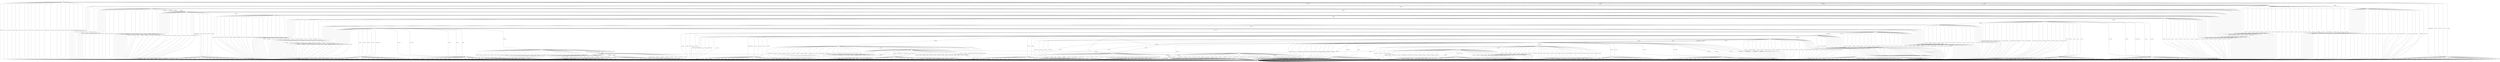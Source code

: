digraph g {

	s0 [shape="circle" label="s0"];
	s1 [shape="circle" label="s1"];
	s2 [shape="circle" label="s2"];
	s3 [shape="circle" label="s3"];
	s4 [shape="circle" label="s4"];
	s5 [shape="circle" label="s5"];
	s6 [shape="circle" label="s6"];
	s7 [shape="circle" label="s7"];
	s8 [shape="circle" label="s8"];
	s9 [shape="circle" label="s9"];
	s10 [shape="circle" label="s10"];
	s11 [shape="circle" label="s11"];
	s12 [shape="circle" label="s12"];
	s13 [shape="circle" label="s13"];
	s14 [shape="circle" label="s14"];
	s15 [shape="circle" label="s15"];
	s16 [shape="circle" label="s16"];
	s17 [shape="circle" label="s17"];
	s18 [shape="circle" label="s18"];
	s19 [shape="doublecircle" label="s19"];
	s20 [shape="circle" label="s20"];
	s21 [shape="circle" label="s21"];
	s22 [shape="circle" label="s22"];
	s23 [shape="circle" label="s23"];
	s24 [shape="circle" label="s24"];
	s25 [shape="circle" label="s25"];
	s26 [shape="circle" label="s26"];
	s27 [shape="circle" label="s27"];
	s28 [shape="circle" label="s28"];
	s29 [shape="circle" label="s29"];
	s30 [shape="circle" label="s30"];
	s31 [shape="circle" label="s31"];
	s32 [shape="circle" label="s32"];
	s33 [shape="circle" label="s33"];
	s34 [shape="circle" label="s34"];
	s35 [shape="circle" label="s35"];
	s36 [shape="circle" label="s36"];
	s37 [shape="circle" label="s37"];
	s38 [shape="circle" label="s38"];
	s0 -> s1 [label="I_SR_CONN"];
	s0 -> s37 [label="I_CH_CLOSE"];
	s0 -> s38 [label="I_KEXINIT"];
	s0 -> s1 [label="I_SR_AUTH"];
	s0 -> s1 [label="I_NEWKEYS"];
	s0 -> s37 [label="I_CH_EOF"];
	s0 -> s1 [label="I_KEX30"];
	s0 -> s2 [label="I_CH_OPEN"];
	s0 -> s37 [label="I_CH_REQUEST_PTY"];
	s0 -> s37 [label="I_CH_DATA"];
	s0 -> s2 [label="I_UA_PK_OK"];
	s0 -> s2 [label="I_UA_PK_NOK"];
	s0 -> s2 [label="O_UNIMPL"];
	s0 -> s2 [label="O_CH_CLOSE"];
	s0 -> s2 [label="O_CH_SUCCESS"];
	s0 -> s2 [label="O_KEXINIT"];
	s0 -> s2 [label="O_KEX31"];
	s0 -> s2 [label="O_NEWKEYS"];
	s0 -> s2 [label="O_BUFFERED"];
	s0 -> s2 [label="O_UA_SUCCESS"];
	s0 -> s2 [label="O_GLOBAL_REQUEST"];
	s0 -> s2 [label="O_CH_OPEN_SUCCESS"];
	s0 -> s2 [label="O_NO_CONN"];
	s0 -> s2 [label="O_UA_FAILURE"];
	s0 -> s2 [label="O_CH_NONE"];
	s0 -> s2 [label="O_SR_ACCEPT"];
	s0 -> s2 [label="O_NO_RESP"];
	s0 -> s2 [label="O_DISCONNECT"];
	s0 -> s2 [label="O_CH_MAX"];
	s1 -> s2 [label="I_SR_CONN"];
	s1 -> s2 [label="I_CH_CLOSE"];
	s1 -> s2 [label="I_KEXINIT"];
	s1 -> s2 [label="I_SR_AUTH"];
	s1 -> s2 [label="I_NEWKEYS"];
	s1 -> s2 [label="I_CH_EOF"];
	s1 -> s2 [label="I_KEX30"];
	s1 -> s2 [label="I_CH_OPEN"];
	s1 -> s2 [label="I_CH_REQUEST_PTY"];
	s1 -> s2 [label="I_CH_DATA"];
	s1 -> s2 [label="I_UA_PK_OK"];
	s1 -> s2 [label="I_UA_PK_NOK"];
	s1 -> s2 [label="O_UNIMPL"];
	s1 -> s2 [label="O_CH_CLOSE"];
	s1 -> s2 [label="O_CH_SUCCESS"];
	s1 -> s3 [label="O_KEXINIT"];
	s1 -> s2 [label="O_KEX31"];
	s1 -> s2 [label="O_NEWKEYS"];
	s1 -> s2 [label="O_BUFFERED"];
	s1 -> s2 [label="O_UA_SUCCESS"];
	s1 -> s2 [label="O_GLOBAL_REQUEST"];
	s1 -> s2 [label="O_CH_OPEN_SUCCESS"];
	s1 -> s2 [label="O_NO_CONN"];
	s1 -> s2 [label="O_UA_FAILURE"];
	s1 -> s2 [label="O_CH_NONE"];
	s1 -> s2 [label="O_SR_ACCEPT"];
	s1 -> s2 [label="O_NO_RESP"];
	s1 -> s2 [label="O_DISCONNECT"];
	s1 -> s2 [label="O_CH_MAX"];
	s2 -> s2 [label="I_SR_CONN"];
	s2 -> s2 [label="I_CH_CLOSE"];
	s2 -> s2 [label="I_KEXINIT"];
	s2 -> s2 [label="I_SR_AUTH"];
	s2 -> s2 [label="I_NEWKEYS"];
	s2 -> s2 [label="I_CH_EOF"];
	s2 -> s2 [label="I_KEX30"];
	s2 -> s2 [label="I_CH_OPEN"];
	s2 -> s2 [label="I_CH_REQUEST_PTY"];
	s2 -> s2 [label="I_CH_DATA"];
	s2 -> s2 [label="I_UA_PK_OK"];
	s2 -> s2 [label="I_UA_PK_NOK"];
	s2 -> s2 [label="O_UNIMPL"];
	s2 -> s2 [label="O_CH_CLOSE"];
	s2 -> s2 [label="O_CH_SUCCESS"];
	s2 -> s2 [label="O_KEXINIT"];
	s2 -> s2 [label="O_KEX31"];
	s2 -> s2 [label="O_NEWKEYS"];
	s2 -> s2 [label="O_BUFFERED"];
	s2 -> s2 [label="O_UA_SUCCESS"];
	s2 -> s2 [label="O_GLOBAL_REQUEST"];
	s2 -> s2 [label="O_CH_OPEN_SUCCESS"];
	s2 -> s2 [label="O_NO_CONN"];
	s2 -> s2 [label="O_UA_FAILURE"];
	s2 -> s2 [label="O_CH_NONE"];
	s2 -> s2 [label="O_SR_ACCEPT"];
	s2 -> s2 [label="O_NO_RESP"];
	s2 -> s2 [label="O_DISCONNECT"];
	s2 -> s2 [label="O_CH_MAX"];
	s3 -> s2 [label="I_SR_CONN"];
	s3 -> s2 [label="I_CH_CLOSE"];
	s3 -> s2 [label="I_KEXINIT"];
	s3 -> s2 [label="I_SR_AUTH"];
	s3 -> s2 [label="I_NEWKEYS"];
	s3 -> s2 [label="I_CH_EOF"];
	s3 -> s2 [label="I_KEX30"];
	s3 -> s2 [label="I_CH_OPEN"];
	s3 -> s2 [label="I_CH_REQUEST_PTY"];
	s3 -> s2 [label="I_CH_DATA"];
	s3 -> s2 [label="I_UA_PK_OK"];
	s3 -> s2 [label="I_UA_PK_NOK"];
	s3 -> s4 [label="O_UNIMPL"];
	s3 -> s2 [label="O_CH_CLOSE"];
	s3 -> s2 [label="O_CH_SUCCESS"];
	s3 -> s2 [label="O_KEXINIT"];
	s3 -> s2 [label="O_KEX31"];
	s3 -> s2 [label="O_NEWKEYS"];
	s3 -> s2 [label="O_BUFFERED"];
	s3 -> s2 [label="O_UA_SUCCESS"];
	s3 -> s2 [label="O_GLOBAL_REQUEST"];
	s3 -> s2 [label="O_CH_OPEN_SUCCESS"];
	s3 -> s2 [label="O_NO_CONN"];
	s3 -> s2 [label="O_UA_FAILURE"];
	s3 -> s2 [label="O_CH_NONE"];
	s3 -> s2 [label="O_SR_ACCEPT"];
	s3 -> s2 [label="O_NO_RESP"];
	s3 -> s2 [label="O_DISCONNECT"];
	s3 -> s2 [label="O_CH_MAX"];
	s4 -> s3 [label="I_SR_CONN"];
	s4 -> s5 [label="I_CH_CLOSE"];
	s4 -> s2 [label="I_KEXINIT"];
	s4 -> s3 [label="I_SR_AUTH"];
	s4 -> s3 [label="I_NEWKEYS"];
	s4 -> s5 [label="I_CH_EOF"];
	s4 -> s6 [label="I_KEX30"];
	s4 -> s2 [label="I_CH_OPEN"];
	s4 -> s5 [label="I_CH_REQUEST_PTY"];
	s4 -> s5 [label="I_CH_DATA"];
	s4 -> s2 [label="I_UA_PK_OK"];
	s4 -> s2 [label="I_UA_PK_NOK"];
	s4 -> s2 [label="O_UNIMPL"];
	s4 -> s2 [label="O_CH_CLOSE"];
	s4 -> s2 [label="O_CH_SUCCESS"];
	s4 -> s2 [label="O_KEXINIT"];
	s4 -> s2 [label="O_KEX31"];
	s4 -> s2 [label="O_NEWKEYS"];
	s4 -> s2 [label="O_BUFFERED"];
	s4 -> s2 [label="O_UA_SUCCESS"];
	s4 -> s2 [label="O_GLOBAL_REQUEST"];
	s4 -> s2 [label="O_CH_OPEN_SUCCESS"];
	s4 -> s2 [label="O_NO_CONN"];
	s4 -> s2 [label="O_UA_FAILURE"];
	s4 -> s2 [label="O_CH_NONE"];
	s4 -> s2 [label="O_SR_ACCEPT"];
	s4 -> s2 [label="O_NO_RESP"];
	s4 -> s2 [label="O_DISCONNECT"];
	s4 -> s2 [label="O_CH_MAX"];
	s5 -> s2 [label="I_SR_CONN"];
	s5 -> s2 [label="I_CH_CLOSE"];
	s5 -> s2 [label="I_KEXINIT"];
	s5 -> s2 [label="I_SR_AUTH"];
	s5 -> s2 [label="I_NEWKEYS"];
	s5 -> s2 [label="I_CH_EOF"];
	s5 -> s2 [label="I_KEX30"];
	s5 -> s2 [label="I_CH_OPEN"];
	s5 -> s2 [label="I_CH_REQUEST_PTY"];
	s5 -> s2 [label="I_CH_DATA"];
	s5 -> s2 [label="I_UA_PK_OK"];
	s5 -> s2 [label="I_UA_PK_NOK"];
	s5 -> s2 [label="O_UNIMPL"];
	s5 -> s2 [label="O_CH_CLOSE"];
	s5 -> s2 [label="O_CH_SUCCESS"];
	s5 -> s2 [label="O_KEXINIT"];
	s5 -> s2 [label="O_KEX31"];
	s5 -> s2 [label="O_NEWKEYS"];
	s5 -> s2 [label="O_BUFFERED"];
	s5 -> s2 [label="O_UA_SUCCESS"];
	s5 -> s2 [label="O_GLOBAL_REQUEST"];
	s5 -> s2 [label="O_CH_OPEN_SUCCESS"];
	s5 -> s2 [label="O_NO_CONN"];
	s5 -> s2 [label="O_UA_FAILURE"];
	s5 -> s4 [label="O_CH_NONE"];
	s5 -> s2 [label="O_SR_ACCEPT"];
	s5 -> s2 [label="O_NO_RESP"];
	s5 -> s2 [label="O_DISCONNECT"];
	s5 -> s2 [label="O_CH_MAX"];
	s6 -> s2 [label="I_SR_CONN"];
	s6 -> s2 [label="I_CH_CLOSE"];
	s6 -> s2 [label="I_KEXINIT"];
	s6 -> s2 [label="I_SR_AUTH"];
	s6 -> s2 [label="I_NEWKEYS"];
	s6 -> s2 [label="I_CH_EOF"];
	s6 -> s2 [label="I_KEX30"];
	s6 -> s2 [label="I_CH_OPEN"];
	s6 -> s2 [label="I_CH_REQUEST_PTY"];
	s6 -> s2 [label="I_CH_DATA"];
	s6 -> s2 [label="I_UA_PK_OK"];
	s6 -> s2 [label="I_UA_PK_NOK"];
	s6 -> s2 [label="O_UNIMPL"];
	s6 -> s2 [label="O_CH_CLOSE"];
	s6 -> s2 [label="O_CH_SUCCESS"];
	s6 -> s2 [label="O_KEXINIT"];
	s6 -> s7 [label="O_KEX31"];
	s6 -> s2 [label="O_NEWKEYS"];
	s6 -> s2 [label="O_BUFFERED"];
	s6 -> s2 [label="O_UA_SUCCESS"];
	s6 -> s2 [label="O_GLOBAL_REQUEST"];
	s6 -> s2 [label="O_CH_OPEN_SUCCESS"];
	s6 -> s2 [label="O_NO_CONN"];
	s6 -> s2 [label="O_UA_FAILURE"];
	s6 -> s2 [label="O_CH_NONE"];
	s6 -> s2 [label="O_SR_ACCEPT"];
	s6 -> s2 [label="O_NO_RESP"];
	s6 -> s2 [label="O_DISCONNECT"];
	s6 -> s2 [label="O_CH_MAX"];
	s7 -> s2 [label="I_SR_CONN"];
	s7 -> s2 [label="I_CH_CLOSE"];
	s7 -> s2 [label="I_KEXINIT"];
	s7 -> s2 [label="I_SR_AUTH"];
	s7 -> s2 [label="I_NEWKEYS"];
	s7 -> s2 [label="I_CH_EOF"];
	s7 -> s2 [label="I_KEX30"];
	s7 -> s2 [label="I_CH_OPEN"];
	s7 -> s2 [label="I_CH_REQUEST_PTY"];
	s7 -> s2 [label="I_CH_DATA"];
	s7 -> s2 [label="I_UA_PK_OK"];
	s7 -> s2 [label="I_UA_PK_NOK"];
	s7 -> s2 [label="O_UNIMPL"];
	s7 -> s2 [label="O_CH_CLOSE"];
	s7 -> s2 [label="O_CH_SUCCESS"];
	s7 -> s2 [label="O_KEXINIT"];
	s7 -> s2 [label="O_KEX31"];
	s7 -> s8 [label="O_NEWKEYS"];
	s7 -> s2 [label="O_BUFFERED"];
	s7 -> s2 [label="O_UA_SUCCESS"];
	s7 -> s2 [label="O_GLOBAL_REQUEST"];
	s7 -> s2 [label="O_CH_OPEN_SUCCESS"];
	s7 -> s2 [label="O_NO_CONN"];
	s7 -> s2 [label="O_UA_FAILURE"];
	s7 -> s2 [label="O_CH_NONE"];
	s7 -> s2 [label="O_SR_ACCEPT"];
	s7 -> s2 [label="O_NO_RESP"];
	s7 -> s2 [label="O_DISCONNECT"];
	s7 -> s2 [label="O_CH_MAX"];
	s8 -> s9 [label="I_SR_CONN"];
	s8 -> s10 [label="I_CH_CLOSE"];
	s8 -> s9 [label="I_KEXINIT"];
	s8 -> s9 [label="I_SR_AUTH"];
	s8 -> s11 [label="I_NEWKEYS"];
	s8 -> s10 [label="I_CH_EOF"];
	s8 -> s9 [label="I_KEX30"];
	s8 -> s2 [label="I_CH_OPEN"];
	s8 -> s10 [label="I_CH_REQUEST_PTY"];
	s8 -> s10 [label="I_CH_DATA"];
	s8 -> s2 [label="I_UA_PK_OK"];
	s8 -> s2 [label="I_UA_PK_NOK"];
	s8 -> s2 [label="O_UNIMPL"];
	s8 -> s2 [label="O_CH_CLOSE"];
	s8 -> s2 [label="O_CH_SUCCESS"];
	s8 -> s2 [label="O_KEXINIT"];
	s8 -> s2 [label="O_KEX31"];
	s8 -> s2 [label="O_NEWKEYS"];
	s8 -> s2 [label="O_BUFFERED"];
	s8 -> s2 [label="O_UA_SUCCESS"];
	s8 -> s2 [label="O_GLOBAL_REQUEST"];
	s8 -> s2 [label="O_CH_OPEN_SUCCESS"];
	s8 -> s2 [label="O_NO_CONN"];
	s8 -> s2 [label="O_UA_FAILURE"];
	s8 -> s2 [label="O_CH_NONE"];
	s8 -> s2 [label="O_SR_ACCEPT"];
	s8 -> s2 [label="O_NO_RESP"];
	s8 -> s2 [label="O_DISCONNECT"];
	s8 -> s2 [label="O_CH_MAX"];
	s9 -> s2 [label="I_SR_CONN"];
	s9 -> s2 [label="I_CH_CLOSE"];
	s9 -> s2 [label="I_KEXINIT"];
	s9 -> s2 [label="I_SR_AUTH"];
	s9 -> s2 [label="I_NEWKEYS"];
	s9 -> s2 [label="I_CH_EOF"];
	s9 -> s2 [label="I_KEX30"];
	s9 -> s2 [label="I_CH_OPEN"];
	s9 -> s2 [label="I_CH_REQUEST_PTY"];
	s9 -> s2 [label="I_CH_DATA"];
	s9 -> s2 [label="I_UA_PK_OK"];
	s9 -> s2 [label="I_UA_PK_NOK"];
	s9 -> s8 [label="O_UNIMPL"];
	s9 -> s2 [label="O_CH_CLOSE"];
	s9 -> s2 [label="O_CH_SUCCESS"];
	s9 -> s2 [label="O_KEXINIT"];
	s9 -> s2 [label="O_KEX31"];
	s9 -> s2 [label="O_NEWKEYS"];
	s9 -> s2 [label="O_BUFFERED"];
	s9 -> s2 [label="O_UA_SUCCESS"];
	s9 -> s2 [label="O_GLOBAL_REQUEST"];
	s9 -> s2 [label="O_CH_OPEN_SUCCESS"];
	s9 -> s2 [label="O_NO_CONN"];
	s9 -> s2 [label="O_UA_FAILURE"];
	s9 -> s2 [label="O_CH_NONE"];
	s9 -> s2 [label="O_SR_ACCEPT"];
	s9 -> s2 [label="O_NO_RESP"];
	s9 -> s2 [label="O_DISCONNECT"];
	s9 -> s2 [label="O_CH_MAX"];
	s10 -> s2 [label="I_SR_CONN"];
	s10 -> s2 [label="I_CH_CLOSE"];
	s10 -> s2 [label="I_KEXINIT"];
	s10 -> s2 [label="I_SR_AUTH"];
	s10 -> s2 [label="I_NEWKEYS"];
	s10 -> s2 [label="I_CH_EOF"];
	s10 -> s2 [label="I_KEX30"];
	s10 -> s2 [label="I_CH_OPEN"];
	s10 -> s2 [label="I_CH_REQUEST_PTY"];
	s10 -> s2 [label="I_CH_DATA"];
	s10 -> s2 [label="I_UA_PK_OK"];
	s10 -> s2 [label="I_UA_PK_NOK"];
	s10 -> s2 [label="O_UNIMPL"];
	s10 -> s2 [label="O_CH_CLOSE"];
	s10 -> s2 [label="O_CH_SUCCESS"];
	s10 -> s2 [label="O_KEXINIT"];
	s10 -> s2 [label="O_KEX31"];
	s10 -> s2 [label="O_NEWKEYS"];
	s10 -> s2 [label="O_BUFFERED"];
	s10 -> s2 [label="O_UA_SUCCESS"];
	s10 -> s2 [label="O_GLOBAL_REQUEST"];
	s10 -> s2 [label="O_CH_OPEN_SUCCESS"];
	s10 -> s2 [label="O_NO_CONN"];
	s10 -> s2 [label="O_UA_FAILURE"];
	s10 -> s8 [label="O_CH_NONE"];
	s10 -> s2 [label="O_SR_ACCEPT"];
	s10 -> s2 [label="O_NO_RESP"];
	s10 -> s2 [label="O_DISCONNECT"];
	s10 -> s2 [label="O_CH_MAX"];
	s11 -> s2 [label="I_SR_CONN"];
	s11 -> s2 [label="I_CH_CLOSE"];
	s11 -> s2 [label="I_KEXINIT"];
	s11 -> s2 [label="I_SR_AUTH"];
	s11 -> s2 [label="I_NEWKEYS"];
	s11 -> s2 [label="I_CH_EOF"];
	s11 -> s2 [label="I_KEX30"];
	s11 -> s2 [label="I_CH_OPEN"];
	s11 -> s2 [label="I_CH_REQUEST_PTY"];
	s11 -> s2 [label="I_CH_DATA"];
	s11 -> s2 [label="I_UA_PK_OK"];
	s11 -> s2 [label="I_UA_PK_NOK"];
	s11 -> s2 [label="O_UNIMPL"];
	s11 -> s2 [label="O_CH_CLOSE"];
	s11 -> s2 [label="O_CH_SUCCESS"];
	s11 -> s2 [label="O_KEXINIT"];
	s11 -> s2 [label="O_KEX31"];
	s11 -> s2 [label="O_NEWKEYS"];
	s11 -> s2 [label="O_BUFFERED"];
	s11 -> s2 [label="O_UA_SUCCESS"];
	s11 -> s2 [label="O_GLOBAL_REQUEST"];
	s11 -> s2 [label="O_CH_OPEN_SUCCESS"];
	s11 -> s2 [label="O_NO_CONN"];
	s11 -> s2 [label="O_UA_FAILURE"];
	s11 -> s2 [label="O_CH_NONE"];
	s11 -> s2 [label="O_SR_ACCEPT"];
	s11 -> s12 [label="O_NO_RESP"];
	s11 -> s2 [label="O_DISCONNECT"];
	s11 -> s2 [label="O_CH_MAX"];
	s12 -> s2 [label="I_SR_CONN"];
	s12 -> s13 [label="I_CH_CLOSE"];
	s12 -> s14 [label="I_KEXINIT"];
	s12 -> s15 [label="I_SR_AUTH"];
	s12 -> s2 [label="I_NEWKEYS"];
	s12 -> s13 [label="I_CH_EOF"];
	s12 -> s14 [label="I_KEX30"];
	s12 -> s34 [label="I_CH_OPEN"];
	s12 -> s13 [label="I_CH_REQUEST_PTY"];
	s12 -> s13 [label="I_CH_DATA"];
	s12 -> s14 [label="I_UA_PK_OK"];
	s12 -> s14 [label="I_UA_PK_NOK"];
	s12 -> s2 [label="O_UNIMPL"];
	s12 -> s2 [label="O_CH_CLOSE"];
	s12 -> s2 [label="O_CH_SUCCESS"];
	s12 -> s2 [label="O_KEXINIT"];
	s12 -> s2 [label="O_KEX31"];
	s12 -> s2 [label="O_NEWKEYS"];
	s12 -> s2 [label="O_BUFFERED"];
	s12 -> s2 [label="O_UA_SUCCESS"];
	s12 -> s2 [label="O_GLOBAL_REQUEST"];
	s12 -> s2 [label="O_CH_OPEN_SUCCESS"];
	s12 -> s2 [label="O_NO_CONN"];
	s12 -> s2 [label="O_UA_FAILURE"];
	s12 -> s2 [label="O_CH_NONE"];
	s12 -> s2 [label="O_SR_ACCEPT"];
	s12 -> s2 [label="O_NO_RESP"];
	s12 -> s2 [label="O_DISCONNECT"];
	s12 -> s2 [label="O_CH_MAX"];
	s13 -> s2 [label="I_SR_CONN"];
	s13 -> s2 [label="I_CH_CLOSE"];
	s13 -> s2 [label="I_KEXINIT"];
	s13 -> s2 [label="I_SR_AUTH"];
	s13 -> s2 [label="I_NEWKEYS"];
	s13 -> s2 [label="I_CH_EOF"];
	s13 -> s2 [label="I_KEX30"];
	s13 -> s2 [label="I_CH_OPEN"];
	s13 -> s2 [label="I_CH_REQUEST_PTY"];
	s13 -> s2 [label="I_CH_DATA"];
	s13 -> s2 [label="I_UA_PK_OK"];
	s13 -> s2 [label="I_UA_PK_NOK"];
	s13 -> s2 [label="O_UNIMPL"];
	s13 -> s2 [label="O_CH_CLOSE"];
	s13 -> s2 [label="O_CH_SUCCESS"];
	s13 -> s2 [label="O_KEXINIT"];
	s13 -> s2 [label="O_KEX31"];
	s13 -> s2 [label="O_NEWKEYS"];
	s13 -> s2 [label="O_BUFFERED"];
	s13 -> s2 [label="O_UA_SUCCESS"];
	s13 -> s2 [label="O_GLOBAL_REQUEST"];
	s13 -> s2 [label="O_CH_OPEN_SUCCESS"];
	s13 -> s2 [label="O_NO_CONN"];
	s13 -> s2 [label="O_UA_FAILURE"];
	s13 -> s12 [label="O_CH_NONE"];
	s13 -> s2 [label="O_SR_ACCEPT"];
	s13 -> s2 [label="O_NO_RESP"];
	s13 -> s2 [label="O_DISCONNECT"];
	s13 -> s2 [label="O_CH_MAX"];
	s14 -> s2 [label="I_SR_CONN"];
	s14 -> s2 [label="I_CH_CLOSE"];
	s14 -> s2 [label="I_KEXINIT"];
	s14 -> s2 [label="I_SR_AUTH"];
	s14 -> s2 [label="I_NEWKEYS"];
	s14 -> s2 [label="I_CH_EOF"];
	s14 -> s2 [label="I_KEX30"];
	s14 -> s2 [label="I_CH_OPEN"];
	s14 -> s2 [label="I_CH_REQUEST_PTY"];
	s14 -> s2 [label="I_CH_DATA"];
	s14 -> s2 [label="I_UA_PK_OK"];
	s14 -> s2 [label="I_UA_PK_NOK"];
	s14 -> s12 [label="O_UNIMPL"];
	s14 -> s2 [label="O_CH_CLOSE"];
	s14 -> s2 [label="O_CH_SUCCESS"];
	s14 -> s2 [label="O_KEXINIT"];
	s14 -> s2 [label="O_KEX31"];
	s14 -> s2 [label="O_NEWKEYS"];
	s14 -> s2 [label="O_BUFFERED"];
	s14 -> s2 [label="O_UA_SUCCESS"];
	s14 -> s2 [label="O_GLOBAL_REQUEST"];
	s14 -> s2 [label="O_CH_OPEN_SUCCESS"];
	s14 -> s2 [label="O_NO_CONN"];
	s14 -> s2 [label="O_UA_FAILURE"];
	s14 -> s2 [label="O_CH_NONE"];
	s14 -> s2 [label="O_SR_ACCEPT"];
	s14 -> s2 [label="O_NO_RESP"];
	s14 -> s2 [label="O_DISCONNECT"];
	s14 -> s2 [label="O_CH_MAX"];
	s15 -> s2 [label="I_SR_CONN"];
	s15 -> s2 [label="I_CH_CLOSE"];
	s15 -> s2 [label="I_KEXINIT"];
	s15 -> s2 [label="I_SR_AUTH"];
	s15 -> s2 [label="I_NEWKEYS"];
	s15 -> s2 [label="I_CH_EOF"];
	s15 -> s2 [label="I_KEX30"];
	s15 -> s2 [label="I_CH_OPEN"];
	s15 -> s2 [label="I_CH_REQUEST_PTY"];
	s15 -> s2 [label="I_CH_DATA"];
	s15 -> s2 [label="I_UA_PK_OK"];
	s15 -> s2 [label="I_UA_PK_NOK"];
	s15 -> s2 [label="O_UNIMPL"];
	s15 -> s2 [label="O_CH_CLOSE"];
	s15 -> s2 [label="O_CH_SUCCESS"];
	s15 -> s2 [label="O_KEXINIT"];
	s15 -> s2 [label="O_KEX31"];
	s15 -> s2 [label="O_NEWKEYS"];
	s15 -> s2 [label="O_BUFFERED"];
	s15 -> s2 [label="O_UA_SUCCESS"];
	s15 -> s2 [label="O_GLOBAL_REQUEST"];
	s15 -> s2 [label="O_CH_OPEN_SUCCESS"];
	s15 -> s2 [label="O_NO_CONN"];
	s15 -> s2 [label="O_UA_FAILURE"];
	s15 -> s2 [label="O_CH_NONE"];
	s15 -> s16 [label="O_SR_ACCEPT"];
	s15 -> s2 [label="O_NO_RESP"];
	s15 -> s2 [label="O_DISCONNECT"];
	s15 -> s2 [label="O_CH_MAX"];
	s16 -> s2 [label="I_SR_CONN"];
	s16 -> s17 [label="I_CH_CLOSE"];
	s16 -> s18 [label="I_KEXINIT"];
	s16 -> s15 [label="I_SR_AUTH"];
	s16 -> s20 [label="I_NEWKEYS"];
	s16 -> s17 [label="I_CH_EOF"];
	s16 -> s24 [label="I_KEX30"];
	s16 -> s25 [label="I_CH_OPEN"];
	s16 -> s17 [label="I_CH_REQUEST_PTY"];
	s16 -> s17 [label="I_CH_DATA"];
	s16 -> s2 [label="I_UA_PK_OK"];
	s16 -> s33 [label="I_UA_PK_NOK"];
	s16 -> s2 [label="O_UNIMPL"];
	s16 -> s2 [label="O_CH_CLOSE"];
	s16 -> s2 [label="O_CH_SUCCESS"];
	s16 -> s2 [label="O_KEXINIT"];
	s16 -> s2 [label="O_KEX31"];
	s16 -> s2 [label="O_NEWKEYS"];
	s16 -> s2 [label="O_BUFFERED"];
	s16 -> s2 [label="O_UA_SUCCESS"];
	s16 -> s2 [label="O_GLOBAL_REQUEST"];
	s16 -> s2 [label="O_CH_OPEN_SUCCESS"];
	s16 -> s2 [label="O_NO_CONN"];
	s16 -> s2 [label="O_UA_FAILURE"];
	s16 -> s2 [label="O_CH_NONE"];
	s16 -> s2 [label="O_SR_ACCEPT"];
	s16 -> s2 [label="O_NO_RESP"];
	s16 -> s2 [label="O_DISCONNECT"];
	s16 -> s2 [label="O_CH_MAX"];
	s17 -> s2 [label="I_SR_CONN"];
	s17 -> s2 [label="I_CH_CLOSE"];
	s17 -> s2 [label="I_KEXINIT"];
	s17 -> s2 [label="I_SR_AUTH"];
	s17 -> s2 [label="I_NEWKEYS"];
	s17 -> s2 [label="I_CH_EOF"];
	s17 -> s2 [label="I_KEX30"];
	s17 -> s2 [label="I_CH_OPEN"];
	s17 -> s2 [label="I_CH_REQUEST_PTY"];
	s17 -> s2 [label="I_CH_DATA"];
	s17 -> s2 [label="I_UA_PK_OK"];
	s17 -> s2 [label="I_UA_PK_NOK"];
	s17 -> s2 [label="O_UNIMPL"];
	s17 -> s2 [label="O_CH_CLOSE"];
	s17 -> s2 [label="O_CH_SUCCESS"];
	s17 -> s2 [label="O_KEXINIT"];
	s17 -> s2 [label="O_KEX31"];
	s17 -> s2 [label="O_NEWKEYS"];
	s17 -> s2 [label="O_BUFFERED"];
	s17 -> s2 [label="O_UA_SUCCESS"];
	s17 -> s2 [label="O_GLOBAL_REQUEST"];
	s17 -> s2 [label="O_CH_OPEN_SUCCESS"];
	s17 -> s2 [label="O_NO_CONN"];
	s17 -> s2 [label="O_UA_FAILURE"];
	s17 -> s16 [label="O_CH_NONE"];
	s17 -> s2 [label="O_SR_ACCEPT"];
	s17 -> s2 [label="O_NO_RESP"];
	s17 -> s2 [label="O_DISCONNECT"];
	s17 -> s2 [label="O_CH_MAX"];
	s18 -> s2 [label="I_SR_CONN"];
	s18 -> s2 [label="I_CH_CLOSE"];
	s18 -> s2 [label="I_KEXINIT"];
	s18 -> s2 [label="I_SR_AUTH"];
	s18 -> s2 [label="I_NEWKEYS"];
	s18 -> s2 [label="I_CH_EOF"];
	s18 -> s2 [label="I_KEX30"];
	s18 -> s2 [label="I_CH_OPEN"];
	s18 -> s2 [label="I_CH_REQUEST_PTY"];
	s18 -> s2 [label="I_CH_DATA"];
	s18 -> s2 [label="I_UA_PK_OK"];
	s18 -> s2 [label="I_UA_PK_NOK"];
	s18 -> s19 [label="O_UNIMPL"];
	s18 -> s2 [label="O_CH_CLOSE"];
	s18 -> s2 [label="O_CH_SUCCESS"];
	s18 -> s2 [label="O_KEXINIT"];
	s18 -> s2 [label="O_KEX31"];
	s18 -> s2 [label="O_NEWKEYS"];
	s18 -> s2 [label="O_BUFFERED"];
	s18 -> s2 [label="O_UA_SUCCESS"];
	s18 -> s2 [label="O_GLOBAL_REQUEST"];
	s18 -> s2 [label="O_CH_OPEN_SUCCESS"];
	s18 -> s2 [label="O_NO_CONN"];
	s18 -> s2 [label="O_UA_FAILURE"];
	s18 -> s2 [label="O_CH_NONE"];
	s18 -> s2 [label="O_SR_ACCEPT"];
	s18 -> s2 [label="O_NO_RESP"];
	s18 -> s2 [label="O_DISCONNECT"];
	s18 -> s2 [label="O_CH_MAX"];
	s19 -> s2 [label="I_SR_CONN"];
	s19 -> s2 [label="I_CH_CLOSE"];
	s19 -> s2 [label="I_KEXINIT"];
	s19 -> s2 [label="I_SR_AUTH"];
	s19 -> s2 [label="I_NEWKEYS"];
	s19 -> s2 [label="I_CH_EOF"];
	s19 -> s2 [label="I_KEX30"];
	s19 -> s2 [label="I_CH_OPEN"];
	s19 -> s2 [label="I_CH_REQUEST_PTY"];
	s19 -> s2 [label="I_CH_DATA"];
	s19 -> s2 [label="I_UA_PK_OK"];
	s19 -> s2 [label="I_UA_PK_NOK"];
	s19 -> s2 [label="O_UNIMPL"];
	s19 -> s2 [label="O_CH_CLOSE"];
	s19 -> s2 [label="O_CH_SUCCESS"];
	s19 -> s2 [label="O_KEXINIT"];
	s19 -> s2 [label="O_KEX31"];
	s19 -> s2 [label="O_NEWKEYS"];
	s19 -> s2 [label="O_BUFFERED"];
	s19 -> s2 [label="O_UA_SUCCESS"];
	s19 -> s2 [label="O_GLOBAL_REQUEST"];
	s19 -> s2 [label="O_CH_OPEN_SUCCESS"];
	s19 -> s2 [label="O_NO_CONN"];
	s19 -> s2 [label="O_UA_FAILURE"];
	s19 -> s2 [label="O_CH_NONE"];
	s19 -> s2 [label="O_SR_ACCEPT"];
	s19 -> s2 [label="O_NO_RESP"];
	s19 -> s2 [label="O_DISCONNECT"];
	s19 -> s2 [label="O_CH_MAX"];
	s20 -> s2 [label="I_SR_CONN"];
	s20 -> s2 [label="I_CH_CLOSE"];
	s20 -> s2 [label="I_KEXINIT"];
	s20 -> s2 [label="I_SR_AUTH"];
	s20 -> s2 [label="I_NEWKEYS"];
	s20 -> s2 [label="I_CH_EOF"];
	s20 -> s2 [label="I_KEX30"];
	s20 -> s2 [label="I_CH_OPEN"];
	s20 -> s2 [label="I_CH_REQUEST_PTY"];
	s20 -> s2 [label="I_CH_DATA"];
	s20 -> s2 [label="I_UA_PK_OK"];
	s20 -> s2 [label="I_UA_PK_NOK"];
	s20 -> s21 [label="O_UNIMPL"];
	s20 -> s2 [label="O_CH_CLOSE"];
	s20 -> s2 [label="O_CH_SUCCESS"];
	s20 -> s2 [label="O_KEXINIT"];
	s20 -> s2 [label="O_KEX31"];
	s20 -> s2 [label="O_NEWKEYS"];
	s20 -> s2 [label="O_BUFFERED"];
	s20 -> s2 [label="O_UA_SUCCESS"];
	s20 -> s2 [label="O_GLOBAL_REQUEST"];
	s20 -> s2 [label="O_CH_OPEN_SUCCESS"];
	s20 -> s2 [label="O_NO_CONN"];
	s20 -> s2 [label="O_UA_FAILURE"];
	s20 -> s2 [label="O_CH_NONE"];
	s20 -> s2 [label="O_SR_ACCEPT"];
	s20 -> s2 [label="O_NO_RESP"];
	s20 -> s2 [label="O_DISCONNECT"];
	s20 -> s2 [label="O_CH_MAX"];
	s21 -> s2 [label="I_SR_CONN"];
	s21 -> s22 [label="I_CH_CLOSE"];
	s21 -> s23 [label="I_KEXINIT"];
	s21 -> s2 [label="I_SR_AUTH"];
	s21 -> s2 [label="I_NEWKEYS"];
	s21 -> s22 [label="I_CH_EOF"];
	s21 -> s2 [label="I_KEX30"];
	s21 -> s2 [label="I_CH_OPEN"];
	s21 -> s22 [label="I_CH_REQUEST_PTY"];
	s21 -> s22 [label="I_CH_DATA"];
	s21 -> s2 [label="I_UA_PK_OK"];
	s21 -> s2 [label="I_UA_PK_NOK"];
	s21 -> s2 [label="O_UNIMPL"];
	s21 -> s2 [label="O_CH_CLOSE"];
	s21 -> s2 [label="O_CH_SUCCESS"];
	s21 -> s2 [label="O_KEXINIT"];
	s21 -> s2 [label="O_KEX31"];
	s21 -> s2 [label="O_NEWKEYS"];
	s21 -> s2 [label="O_BUFFERED"];
	s21 -> s2 [label="O_UA_SUCCESS"];
	s21 -> s2 [label="O_GLOBAL_REQUEST"];
	s21 -> s2 [label="O_CH_OPEN_SUCCESS"];
	s21 -> s2 [label="O_NO_CONN"];
	s21 -> s2 [label="O_UA_FAILURE"];
	s21 -> s2 [label="O_CH_NONE"];
	s21 -> s2 [label="O_SR_ACCEPT"];
	s21 -> s2 [label="O_NO_RESP"];
	s21 -> s2 [label="O_DISCONNECT"];
	s21 -> s2 [label="O_CH_MAX"];
	s22 -> s2 [label="I_SR_CONN"];
	s22 -> s2 [label="I_CH_CLOSE"];
	s22 -> s2 [label="I_KEXINIT"];
	s22 -> s2 [label="I_SR_AUTH"];
	s22 -> s2 [label="I_NEWKEYS"];
	s22 -> s2 [label="I_CH_EOF"];
	s22 -> s2 [label="I_KEX30"];
	s22 -> s2 [label="I_CH_OPEN"];
	s22 -> s2 [label="I_CH_REQUEST_PTY"];
	s22 -> s2 [label="I_CH_DATA"];
	s22 -> s2 [label="I_UA_PK_OK"];
	s22 -> s2 [label="I_UA_PK_NOK"];
	s22 -> s2 [label="O_UNIMPL"];
	s22 -> s2 [label="O_CH_CLOSE"];
	s22 -> s2 [label="O_CH_SUCCESS"];
	s22 -> s2 [label="O_KEXINIT"];
	s22 -> s2 [label="O_KEX31"];
	s22 -> s2 [label="O_NEWKEYS"];
	s22 -> s2 [label="O_BUFFERED"];
	s22 -> s2 [label="O_UA_SUCCESS"];
	s22 -> s2 [label="O_GLOBAL_REQUEST"];
	s22 -> s2 [label="O_CH_OPEN_SUCCESS"];
	s22 -> s2 [label="O_NO_CONN"];
	s22 -> s2 [label="O_UA_FAILURE"];
	s22 -> s21 [label="O_CH_NONE"];
	s22 -> s2 [label="O_SR_ACCEPT"];
	s22 -> s2 [label="O_NO_RESP"];
	s22 -> s2 [label="O_DISCONNECT"];
	s22 -> s2 [label="O_CH_MAX"];
	s23 -> s2 [label="I_SR_CONN"];
	s23 -> s2 [label="I_CH_CLOSE"];
	s23 -> s2 [label="I_KEXINIT"];
	s23 -> s2 [label="I_SR_AUTH"];
	s23 -> s2 [label="I_NEWKEYS"];
	s23 -> s2 [label="I_CH_EOF"];
	s23 -> s2 [label="I_KEX30"];
	s23 -> s2 [label="I_CH_OPEN"];
	s23 -> s2 [label="I_CH_REQUEST_PTY"];
	s23 -> s2 [label="I_CH_DATA"];
	s23 -> s2 [label="I_UA_PK_OK"];
	s23 -> s2 [label="I_UA_PK_NOK"];
	s23 -> s2 [label="O_UNIMPL"];
	s23 -> s2 [label="O_CH_CLOSE"];
	s23 -> s2 [label="O_CH_SUCCESS"];
	s23 -> s2 [label="O_KEXINIT"];
	s23 -> s2 [label="O_KEX31"];
	s23 -> s2 [label="O_NEWKEYS"];
	s23 -> s2 [label="O_BUFFERED"];
	s23 -> s2 [label="O_UA_SUCCESS"];
	s23 -> s2 [label="O_GLOBAL_REQUEST"];
	s23 -> s2 [label="O_CH_OPEN_SUCCESS"];
	s23 -> s19 [label="O_NO_CONN"];
	s23 -> s2 [label="O_UA_FAILURE"];
	s23 -> s2 [label="O_CH_NONE"];
	s23 -> s2 [label="O_SR_ACCEPT"];
	s23 -> s2 [label="O_NO_RESP"];
	s23 -> s2 [label="O_DISCONNECT"];
	s23 -> s2 [label="O_CH_MAX"];
	s24 -> s2 [label="I_SR_CONN"];
	s24 -> s2 [label="I_CH_CLOSE"];
	s24 -> s2 [label="I_KEXINIT"];
	s24 -> s2 [label="I_SR_AUTH"];
	s24 -> s2 [label="I_NEWKEYS"];
	s24 -> s2 [label="I_CH_EOF"];
	s24 -> s2 [label="I_KEX30"];
	s24 -> s2 [label="I_CH_OPEN"];
	s24 -> s2 [label="I_CH_REQUEST_PTY"];
	s24 -> s2 [label="I_CH_DATA"];
	s24 -> s2 [label="I_UA_PK_OK"];
	s24 -> s2 [label="I_UA_PK_NOK"];
	s24 -> s16 [label="O_UNIMPL"];
	s24 -> s2 [label="O_CH_CLOSE"];
	s24 -> s2 [label="O_CH_SUCCESS"];
	s24 -> s2 [label="O_KEXINIT"];
	s24 -> s2 [label="O_KEX31"];
	s24 -> s2 [label="O_NEWKEYS"];
	s24 -> s2 [label="O_BUFFERED"];
	s24 -> s2 [label="O_UA_SUCCESS"];
	s24 -> s2 [label="O_GLOBAL_REQUEST"];
	s24 -> s2 [label="O_CH_OPEN_SUCCESS"];
	s24 -> s2 [label="O_NO_CONN"];
	s24 -> s2 [label="O_UA_FAILURE"];
	s24 -> s2 [label="O_CH_NONE"];
	s24 -> s2 [label="O_SR_ACCEPT"];
	s24 -> s2 [label="O_NO_RESP"];
	s24 -> s2 [label="O_DISCONNECT"];
	s24 -> s2 [label="O_CH_MAX"];
	s25 -> s2 [label="I_SR_CONN"];
	s25 -> s2 [label="I_CH_CLOSE"];
	s25 -> s2 [label="I_KEXINIT"];
	s25 -> s2 [label="I_SR_AUTH"];
	s25 -> s2 [label="I_NEWKEYS"];
	s25 -> s2 [label="I_CH_EOF"];
	s25 -> s2 [label="I_KEX30"];
	s25 -> s2 [label="I_CH_OPEN"];
	s25 -> s2 [label="I_CH_REQUEST_PTY"];
	s25 -> s2 [label="I_CH_DATA"];
	s25 -> s2 [label="I_UA_PK_OK"];
	s25 -> s2 [label="I_UA_PK_NOK"];
	s25 -> s26 [label="O_UNIMPL"];
	s25 -> s2 [label="O_CH_CLOSE"];
	s25 -> s2 [label="O_CH_SUCCESS"];
	s25 -> s2 [label="O_KEXINIT"];
	s25 -> s2 [label="O_KEX31"];
	s25 -> s2 [label="O_NEWKEYS"];
	s25 -> s2 [label="O_BUFFERED"];
	s25 -> s2 [label="O_UA_SUCCESS"];
	s25 -> s2 [label="O_GLOBAL_REQUEST"];
	s25 -> s2 [label="O_CH_OPEN_SUCCESS"];
	s25 -> s2 [label="O_NO_CONN"];
	s25 -> s2 [label="O_UA_FAILURE"];
	s25 -> s2 [label="O_CH_NONE"];
	s25 -> s2 [label="O_SR_ACCEPT"];
	s25 -> s2 [label="O_NO_RESP"];
	s25 -> s2 [label="O_DISCONNECT"];
	s25 -> s2 [label="O_CH_MAX"];
	s26 -> s2 [label="I_SR_CONN"];
	s26 -> s24 [label="I_CH_CLOSE"];
	s26 -> s18 [label="I_KEXINIT"];
	s26 -> s27 [label="I_SR_AUTH"];
	s26 -> s28 [label="I_NEWKEYS"];
	s26 -> s25 [label="I_CH_EOF"];
	s26 -> s25 [label="I_KEX30"];
	s26 -> s31 [label="I_CH_OPEN"];
	s26 -> s25 [label="I_CH_REQUEST_PTY"];
	s26 -> s25 [label="I_CH_DATA"];
	s26 -> s2 [label="I_UA_PK_OK"];
	s26 -> s32 [label="I_UA_PK_NOK"];
	s26 -> s2 [label="O_UNIMPL"];
	s26 -> s2 [label="O_CH_CLOSE"];
	s26 -> s2 [label="O_CH_SUCCESS"];
	s26 -> s2 [label="O_KEXINIT"];
	s26 -> s2 [label="O_KEX31"];
	s26 -> s2 [label="O_NEWKEYS"];
	s26 -> s2 [label="O_BUFFERED"];
	s26 -> s2 [label="O_UA_SUCCESS"];
	s26 -> s2 [label="O_GLOBAL_REQUEST"];
	s26 -> s2 [label="O_CH_OPEN_SUCCESS"];
	s26 -> s2 [label="O_NO_CONN"];
	s26 -> s2 [label="O_UA_FAILURE"];
	s26 -> s2 [label="O_CH_NONE"];
	s26 -> s2 [label="O_SR_ACCEPT"];
	s26 -> s2 [label="O_NO_RESP"];
	s26 -> s2 [label="O_DISCONNECT"];
	s26 -> s2 [label="O_CH_MAX"];
	s27 -> s2 [label="I_SR_CONN"];
	s27 -> s2 [label="I_CH_CLOSE"];
	s27 -> s2 [label="I_KEXINIT"];
	s27 -> s2 [label="I_SR_AUTH"];
	s27 -> s2 [label="I_NEWKEYS"];
	s27 -> s2 [label="I_CH_EOF"];
	s27 -> s2 [label="I_KEX30"];
	s27 -> s2 [label="I_CH_OPEN"];
	s27 -> s2 [label="I_CH_REQUEST_PTY"];
	s27 -> s2 [label="I_CH_DATA"];
	s27 -> s2 [label="I_UA_PK_OK"];
	s27 -> s2 [label="I_UA_PK_NOK"];
	s27 -> s2 [label="O_UNIMPL"];
	s27 -> s2 [label="O_CH_CLOSE"];
	s27 -> s2 [label="O_CH_SUCCESS"];
	s27 -> s2 [label="O_KEXINIT"];
	s27 -> s2 [label="O_KEX31"];
	s27 -> s2 [label="O_NEWKEYS"];
	s27 -> s2 [label="O_BUFFERED"];
	s27 -> s2 [label="O_UA_SUCCESS"];
	s27 -> s2 [label="O_GLOBAL_REQUEST"];
	s27 -> s2 [label="O_CH_OPEN_SUCCESS"];
	s27 -> s2 [label="O_NO_CONN"];
	s27 -> s2 [label="O_UA_FAILURE"];
	s27 -> s2 [label="O_CH_NONE"];
	s27 -> s26 [label="O_SR_ACCEPT"];
	s27 -> s2 [label="O_NO_RESP"];
	s27 -> s2 [label="O_DISCONNECT"];
	s27 -> s2 [label="O_CH_MAX"];
	s28 -> s2 [label="I_SR_CONN"];
	s28 -> s2 [label="I_CH_CLOSE"];
	s28 -> s2 [label="I_KEXINIT"];
	s28 -> s2 [label="I_SR_AUTH"];
	s28 -> s2 [label="I_NEWKEYS"];
	s28 -> s2 [label="I_CH_EOF"];
	s28 -> s2 [label="I_KEX30"];
	s28 -> s2 [label="I_CH_OPEN"];
	s28 -> s2 [label="I_CH_REQUEST_PTY"];
	s28 -> s2 [label="I_CH_DATA"];
	s28 -> s2 [label="I_UA_PK_OK"];
	s28 -> s2 [label="I_UA_PK_NOK"];
	s28 -> s29 [label="O_UNIMPL"];
	s28 -> s2 [label="O_CH_CLOSE"];
	s28 -> s2 [label="O_CH_SUCCESS"];
	s28 -> s2 [label="O_KEXINIT"];
	s28 -> s2 [label="O_KEX31"];
	s28 -> s2 [label="O_NEWKEYS"];
	s28 -> s2 [label="O_BUFFERED"];
	s28 -> s2 [label="O_UA_SUCCESS"];
	s28 -> s2 [label="O_GLOBAL_REQUEST"];
	s28 -> s2 [label="O_CH_OPEN_SUCCESS"];
	s28 -> s2 [label="O_NO_CONN"];
	s28 -> s2 [label="O_UA_FAILURE"];
	s28 -> s2 [label="O_CH_NONE"];
	s28 -> s2 [label="O_SR_ACCEPT"];
	s28 -> s2 [label="O_NO_RESP"];
	s28 -> s2 [label="O_DISCONNECT"];
	s28 -> s2 [label="O_CH_MAX"];
	s29 -> s2 [label="I_SR_CONN"];
	s29 -> s2 [label="I_CH_CLOSE"];
	s29 -> s23 [label="I_KEXINIT"];
	s29 -> s2 [label="I_SR_AUTH"];
	s29 -> s2 [label="I_NEWKEYS"];
	s29 -> s2 [label="I_CH_EOF"];
	s29 -> s2 [label="I_KEX30"];
	s29 -> s30 [label="I_CH_OPEN"];
	s29 -> s2 [label="I_CH_REQUEST_PTY"];
	s29 -> s2 [label="I_CH_DATA"];
	s29 -> s2 [label="I_UA_PK_OK"];
	s29 -> s2 [label="I_UA_PK_NOK"];
	s29 -> s2 [label="O_UNIMPL"];
	s29 -> s2 [label="O_CH_CLOSE"];
	s29 -> s2 [label="O_CH_SUCCESS"];
	s29 -> s2 [label="O_KEXINIT"];
	s29 -> s2 [label="O_KEX31"];
	s29 -> s2 [label="O_NEWKEYS"];
	s29 -> s2 [label="O_BUFFERED"];
	s29 -> s2 [label="O_UA_SUCCESS"];
	s29 -> s2 [label="O_GLOBAL_REQUEST"];
	s29 -> s2 [label="O_CH_OPEN_SUCCESS"];
	s29 -> s2 [label="O_NO_CONN"];
	s29 -> s2 [label="O_UA_FAILURE"];
	s29 -> s2 [label="O_CH_NONE"];
	s29 -> s2 [label="O_SR_ACCEPT"];
	s29 -> s2 [label="O_NO_RESP"];
	s29 -> s2 [label="O_DISCONNECT"];
	s29 -> s2 [label="O_CH_MAX"];
	s30 -> s2 [label="I_SR_CONN"];
	s30 -> s2 [label="I_CH_CLOSE"];
	s30 -> s2 [label="I_KEXINIT"];
	s30 -> s2 [label="I_SR_AUTH"];
	s30 -> s2 [label="I_NEWKEYS"];
	s30 -> s2 [label="I_CH_EOF"];
	s30 -> s2 [label="I_KEX30"];
	s30 -> s2 [label="I_CH_OPEN"];
	s30 -> s2 [label="I_CH_REQUEST_PTY"];
	s30 -> s2 [label="I_CH_DATA"];
	s30 -> s2 [label="I_UA_PK_OK"];
	s30 -> s2 [label="I_UA_PK_NOK"];
	s30 -> s2 [label="O_UNIMPL"];
	s30 -> s2 [label="O_CH_CLOSE"];
	s30 -> s2 [label="O_CH_SUCCESS"];
	s30 -> s2 [label="O_KEXINIT"];
	s30 -> s2 [label="O_KEX31"];
	s30 -> s2 [label="O_NEWKEYS"];
	s30 -> s2 [label="O_BUFFERED"];
	s30 -> s2 [label="O_UA_SUCCESS"];
	s30 -> s2 [label="O_GLOBAL_REQUEST"];
	s30 -> s2 [label="O_CH_OPEN_SUCCESS"];
	s30 -> s2 [label="O_NO_CONN"];
	s30 -> s2 [label="O_UA_FAILURE"];
	s30 -> s2 [label="O_CH_NONE"];
	s30 -> s2 [label="O_SR_ACCEPT"];
	s30 -> s2 [label="O_NO_RESP"];
	s30 -> s2 [label="O_DISCONNECT"];
	s30 -> s29 [label="O_CH_MAX"];
	s31 -> s2 [label="I_SR_CONN"];
	s31 -> s2 [label="I_CH_CLOSE"];
	s31 -> s2 [label="I_KEXINIT"];
	s31 -> s2 [label="I_SR_AUTH"];
	s31 -> s2 [label="I_NEWKEYS"];
	s31 -> s2 [label="I_CH_EOF"];
	s31 -> s2 [label="I_KEX30"];
	s31 -> s2 [label="I_CH_OPEN"];
	s31 -> s2 [label="I_CH_REQUEST_PTY"];
	s31 -> s2 [label="I_CH_DATA"];
	s31 -> s2 [label="I_UA_PK_OK"];
	s31 -> s2 [label="I_UA_PK_NOK"];
	s31 -> s2 [label="O_UNIMPL"];
	s31 -> s2 [label="O_CH_CLOSE"];
	s31 -> s2 [label="O_CH_SUCCESS"];
	s31 -> s2 [label="O_KEXINIT"];
	s31 -> s2 [label="O_KEX31"];
	s31 -> s2 [label="O_NEWKEYS"];
	s31 -> s2 [label="O_BUFFERED"];
	s31 -> s2 [label="O_UA_SUCCESS"];
	s31 -> s2 [label="O_GLOBAL_REQUEST"];
	s31 -> s2 [label="O_CH_OPEN_SUCCESS"];
	s31 -> s2 [label="O_NO_CONN"];
	s31 -> s2 [label="O_UA_FAILURE"];
	s31 -> s2 [label="O_CH_NONE"];
	s31 -> s2 [label="O_SR_ACCEPT"];
	s31 -> s2 [label="O_NO_RESP"];
	s31 -> s2 [label="O_DISCONNECT"];
	s31 -> s26 [label="O_CH_MAX"];
	s32 -> s2 [label="I_SR_CONN"];
	s32 -> s2 [label="I_CH_CLOSE"];
	s32 -> s2 [label="I_KEXINIT"];
	s32 -> s2 [label="I_SR_AUTH"];
	s32 -> s2 [label="I_NEWKEYS"];
	s32 -> s2 [label="I_CH_EOF"];
	s32 -> s2 [label="I_KEX30"];
	s32 -> s2 [label="I_CH_OPEN"];
	s32 -> s2 [label="I_CH_REQUEST_PTY"];
	s32 -> s2 [label="I_CH_DATA"];
	s32 -> s2 [label="I_UA_PK_OK"];
	s32 -> s2 [label="I_UA_PK_NOK"];
	s32 -> s2 [label="O_UNIMPL"];
	s32 -> s2 [label="O_CH_CLOSE"];
	s32 -> s2 [label="O_CH_SUCCESS"];
	s32 -> s2 [label="O_KEXINIT"];
	s32 -> s2 [label="O_KEX31"];
	s32 -> s2 [label="O_NEWKEYS"];
	s32 -> s2 [label="O_BUFFERED"];
	s32 -> s2 [label="O_UA_SUCCESS"];
	s32 -> s2 [label="O_GLOBAL_REQUEST"];
	s32 -> s2 [label="O_CH_OPEN_SUCCESS"];
	s32 -> s2 [label="O_NO_CONN"];
	s32 -> s26 [label="O_UA_FAILURE"];
	s32 -> s2 [label="O_CH_NONE"];
	s32 -> s2 [label="O_SR_ACCEPT"];
	s32 -> s2 [label="O_NO_RESP"];
	s32 -> s2 [label="O_DISCONNECT"];
	s32 -> s2 [label="O_CH_MAX"];
	s33 -> s2 [label="I_SR_CONN"];
	s33 -> s2 [label="I_CH_CLOSE"];
	s33 -> s2 [label="I_KEXINIT"];
	s33 -> s2 [label="I_SR_AUTH"];
	s33 -> s2 [label="I_NEWKEYS"];
	s33 -> s2 [label="I_CH_EOF"];
	s33 -> s2 [label="I_KEX30"];
	s33 -> s2 [label="I_CH_OPEN"];
	s33 -> s2 [label="I_CH_REQUEST_PTY"];
	s33 -> s2 [label="I_CH_DATA"];
	s33 -> s2 [label="I_UA_PK_OK"];
	s33 -> s2 [label="I_UA_PK_NOK"];
	s33 -> s2 [label="O_UNIMPL"];
	s33 -> s2 [label="O_CH_CLOSE"];
	s33 -> s2 [label="O_CH_SUCCESS"];
	s33 -> s2 [label="O_KEXINIT"];
	s33 -> s2 [label="O_KEX31"];
	s33 -> s2 [label="O_NEWKEYS"];
	s33 -> s2 [label="O_BUFFERED"];
	s33 -> s2 [label="O_UA_SUCCESS"];
	s33 -> s2 [label="O_GLOBAL_REQUEST"];
	s33 -> s2 [label="O_CH_OPEN_SUCCESS"];
	s33 -> s2 [label="O_NO_CONN"];
	s33 -> s16 [label="O_UA_FAILURE"];
	s33 -> s2 [label="O_CH_NONE"];
	s33 -> s2 [label="O_SR_ACCEPT"];
	s33 -> s2 [label="O_NO_RESP"];
	s33 -> s2 [label="O_DISCONNECT"];
	s33 -> s2 [label="O_CH_MAX"];
	s34 -> s2 [label="I_SR_CONN"];
	s34 -> s2 [label="I_CH_CLOSE"];
	s34 -> s2 [label="I_KEXINIT"];
	s34 -> s2 [label="I_SR_AUTH"];
	s34 -> s2 [label="I_NEWKEYS"];
	s34 -> s2 [label="I_CH_EOF"];
	s34 -> s2 [label="I_KEX30"];
	s34 -> s2 [label="I_CH_OPEN"];
	s34 -> s2 [label="I_CH_REQUEST_PTY"];
	s34 -> s2 [label="I_CH_DATA"];
	s34 -> s2 [label="I_UA_PK_OK"];
	s34 -> s2 [label="I_UA_PK_NOK"];
	s34 -> s35 [label="O_UNIMPL"];
	s34 -> s2 [label="O_CH_CLOSE"];
	s34 -> s2 [label="O_CH_SUCCESS"];
	s34 -> s2 [label="O_KEXINIT"];
	s34 -> s2 [label="O_KEX31"];
	s34 -> s2 [label="O_NEWKEYS"];
	s34 -> s2 [label="O_BUFFERED"];
	s34 -> s2 [label="O_UA_SUCCESS"];
	s34 -> s2 [label="O_GLOBAL_REQUEST"];
	s34 -> s2 [label="O_CH_OPEN_SUCCESS"];
	s34 -> s2 [label="O_NO_CONN"];
	s34 -> s2 [label="O_UA_FAILURE"];
	s34 -> s2 [label="O_CH_NONE"];
	s34 -> s2 [label="O_SR_ACCEPT"];
	s34 -> s2 [label="O_NO_RESP"];
	s34 -> s2 [label="O_DISCONNECT"];
	s34 -> s2 [label="O_CH_MAX"];
	s35 -> s2 [label="I_SR_CONN"];
	s35 -> s14 [label="I_CH_CLOSE"];
	s35 -> s34 [label="I_KEXINIT"];
	s35 -> s27 [label="I_SR_AUTH"];
	s35 -> s2 [label="I_NEWKEYS"];
	s35 -> s34 [label="I_CH_EOF"];
	s35 -> s34 [label="I_KEX30"];
	s35 -> s36 [label="I_CH_OPEN"];
	s35 -> s34 [label="I_CH_REQUEST_PTY"];
	s35 -> s34 [label="I_CH_DATA"];
	s35 -> s34 [label="I_UA_PK_OK"];
	s35 -> s34 [label="I_UA_PK_NOK"];
	s35 -> s2 [label="O_UNIMPL"];
	s35 -> s2 [label="O_CH_CLOSE"];
	s35 -> s2 [label="O_CH_SUCCESS"];
	s35 -> s2 [label="O_KEXINIT"];
	s35 -> s2 [label="O_KEX31"];
	s35 -> s2 [label="O_NEWKEYS"];
	s35 -> s2 [label="O_BUFFERED"];
	s35 -> s2 [label="O_UA_SUCCESS"];
	s35 -> s2 [label="O_GLOBAL_REQUEST"];
	s35 -> s2 [label="O_CH_OPEN_SUCCESS"];
	s35 -> s2 [label="O_NO_CONN"];
	s35 -> s2 [label="O_UA_FAILURE"];
	s35 -> s2 [label="O_CH_NONE"];
	s35 -> s2 [label="O_SR_ACCEPT"];
	s35 -> s2 [label="O_NO_RESP"];
	s35 -> s2 [label="O_DISCONNECT"];
	s35 -> s2 [label="O_CH_MAX"];
	s36 -> s2 [label="I_SR_CONN"];
	s36 -> s2 [label="I_CH_CLOSE"];
	s36 -> s2 [label="I_KEXINIT"];
	s36 -> s2 [label="I_SR_AUTH"];
	s36 -> s2 [label="I_NEWKEYS"];
	s36 -> s2 [label="I_CH_EOF"];
	s36 -> s2 [label="I_KEX30"];
	s36 -> s2 [label="I_CH_OPEN"];
	s36 -> s2 [label="I_CH_REQUEST_PTY"];
	s36 -> s2 [label="I_CH_DATA"];
	s36 -> s2 [label="I_UA_PK_OK"];
	s36 -> s2 [label="I_UA_PK_NOK"];
	s36 -> s2 [label="O_UNIMPL"];
	s36 -> s2 [label="O_CH_CLOSE"];
	s36 -> s2 [label="O_CH_SUCCESS"];
	s36 -> s2 [label="O_KEXINIT"];
	s36 -> s2 [label="O_KEX31"];
	s36 -> s2 [label="O_NEWKEYS"];
	s36 -> s2 [label="O_BUFFERED"];
	s36 -> s2 [label="O_UA_SUCCESS"];
	s36 -> s2 [label="O_GLOBAL_REQUEST"];
	s36 -> s2 [label="O_CH_OPEN_SUCCESS"];
	s36 -> s2 [label="O_NO_CONN"];
	s36 -> s2 [label="O_UA_FAILURE"];
	s36 -> s2 [label="O_CH_NONE"];
	s36 -> s2 [label="O_SR_ACCEPT"];
	s36 -> s2 [label="O_NO_RESP"];
	s36 -> s2 [label="O_DISCONNECT"];
	s36 -> s35 [label="O_CH_MAX"];
	s37 -> s2 [label="I_SR_CONN"];
	s37 -> s2 [label="I_CH_CLOSE"];
	s37 -> s2 [label="I_KEXINIT"];
	s37 -> s2 [label="I_SR_AUTH"];
	s37 -> s2 [label="I_NEWKEYS"];
	s37 -> s2 [label="I_CH_EOF"];
	s37 -> s2 [label="I_KEX30"];
	s37 -> s2 [label="I_CH_OPEN"];
	s37 -> s2 [label="I_CH_REQUEST_PTY"];
	s37 -> s2 [label="I_CH_DATA"];
	s37 -> s2 [label="I_UA_PK_OK"];
	s37 -> s2 [label="I_UA_PK_NOK"];
	s37 -> s2 [label="O_UNIMPL"];
	s37 -> s2 [label="O_CH_CLOSE"];
	s37 -> s2 [label="O_CH_SUCCESS"];
	s37 -> s2 [label="O_KEXINIT"];
	s37 -> s2 [label="O_KEX31"];
	s37 -> s2 [label="O_NEWKEYS"];
	s37 -> s2 [label="O_BUFFERED"];
	s37 -> s2 [label="O_UA_SUCCESS"];
	s37 -> s2 [label="O_GLOBAL_REQUEST"];
	s37 -> s2 [label="O_CH_OPEN_SUCCESS"];
	s37 -> s2 [label="O_NO_CONN"];
	s37 -> s2 [label="O_UA_FAILURE"];
	s37 -> s0 [label="O_CH_NONE"];
	s37 -> s2 [label="O_SR_ACCEPT"];
	s37 -> s2 [label="O_NO_RESP"];
	s37 -> s2 [label="O_DISCONNECT"];
	s37 -> s2 [label="O_CH_MAX"];
	s38 -> s2 [label="I_SR_CONN"];
	s38 -> s2 [label="I_CH_CLOSE"];
	s38 -> s2 [label="I_KEXINIT"];
	s38 -> s2 [label="I_SR_AUTH"];
	s38 -> s2 [label="I_NEWKEYS"];
	s38 -> s2 [label="I_CH_EOF"];
	s38 -> s2 [label="I_KEX30"];
	s38 -> s2 [label="I_CH_OPEN"];
	s38 -> s2 [label="I_CH_REQUEST_PTY"];
	s38 -> s2 [label="I_CH_DATA"];
	s38 -> s2 [label="I_UA_PK_OK"];
	s38 -> s2 [label="I_UA_PK_NOK"];
	s38 -> s2 [label="O_UNIMPL"];
	s38 -> s2 [label="O_CH_CLOSE"];
	s38 -> s2 [label="O_CH_SUCCESS"];
	s38 -> s4 [label="O_KEXINIT"];
	s38 -> s2 [label="O_KEX31"];
	s38 -> s2 [label="O_NEWKEYS"];
	s38 -> s2 [label="O_BUFFERED"];
	s38 -> s2 [label="O_UA_SUCCESS"];
	s38 -> s2 [label="O_GLOBAL_REQUEST"];
	s38 -> s2 [label="O_CH_OPEN_SUCCESS"];
	s38 -> s2 [label="O_NO_CONN"];
	s38 -> s2 [label="O_UA_FAILURE"];
	s38 -> s2 [label="O_CH_NONE"];
	s38 -> s2 [label="O_SR_ACCEPT"];
	s38 -> s2 [label="O_NO_RESP"];
	s38 -> s2 [label="O_DISCONNECT"];
	s38 -> s2 [label="O_CH_MAX"];

__start0 [label="" shape="none" width="0" height="0"];
__start0 -> s0;

}
